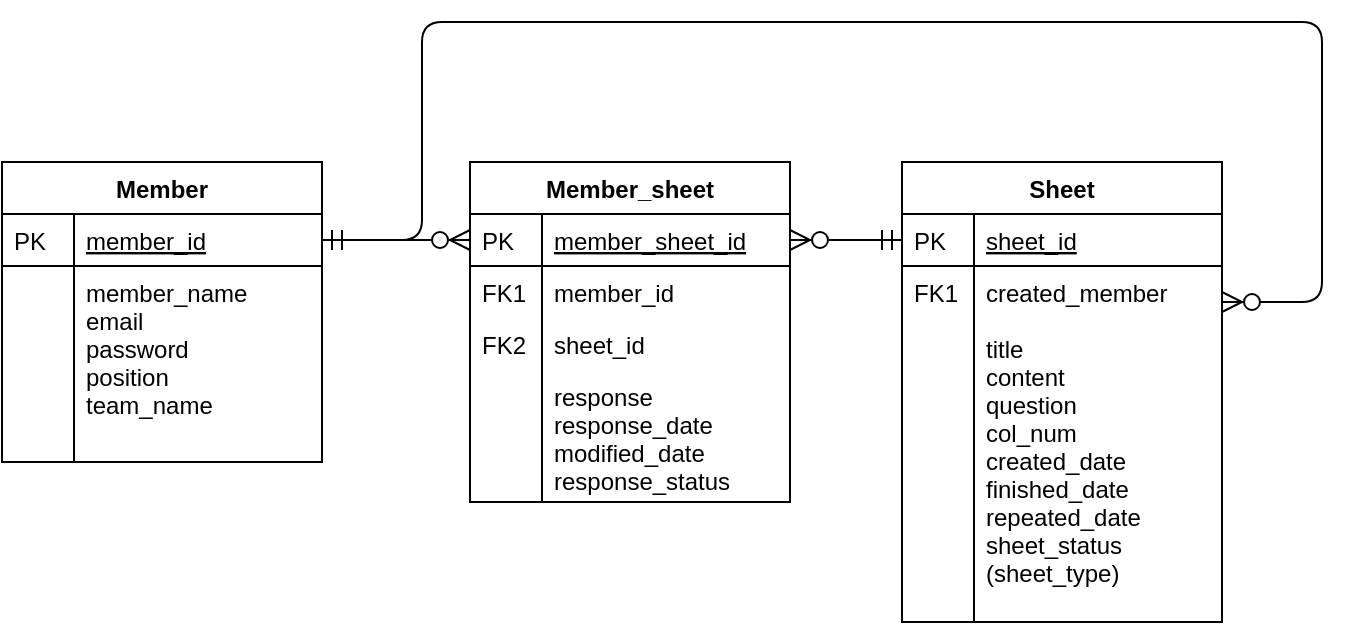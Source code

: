 <mxfile version="13.1.1" type="device"><diagram id="C5RBs43oDa-KdzZeNtuy" name="Page-1"><mxGraphModel dx="1123" dy="650" grid="1" gridSize="10" guides="1" tooltips="1" connect="1" arrows="1" fold="1" page="1" pageScale="1" pageWidth="827" pageHeight="1169" math="0" shadow="0"><root><mxCell id="WIyWlLk6GJQsqaUBKTNV-0"/><mxCell id="WIyWlLk6GJQsqaUBKTNV-1" parent="WIyWlLk6GJQsqaUBKTNV-0"/><mxCell id="zkfFHV4jXpPFQw0GAbJ--63" value="" style="edgeStyle=orthogonalEdgeStyle;endArrow=ERzeroToMany;startArrow=ERmandOne;shadow=0;strokeWidth=1;endSize=8;startSize=8;" parent="WIyWlLk6GJQsqaUBKTNV-1" source="zkfFHV4jXpPFQw0GAbJ--52" target="zkfFHV4jXpPFQw0GAbJ--57" edge="1"><mxGeometry width="100" height="100" relative="1" as="geometry"><mxPoint x="310" y="390" as="sourcePoint"/><mxPoint x="410" y="290" as="targetPoint"/></mxGeometry></mxCell><mxCell id="t5CM-RUYGmx5_4IsXHr6-2" value="" style="edgeStyle=orthogonalEdgeStyle;endArrow=ERzeroToMany;startArrow=ERmandOne;shadow=0;strokeWidth=1;endSize=8;startSize=8;exitX=0;exitY=0.5;exitDx=0;exitDy=0;entryX=1;entryY=0.5;entryDx=0;entryDy=0;" edge="1" parent="WIyWlLk6GJQsqaUBKTNV-1" source="t5CM-RUYGmx5_4IsXHr6-4" target="zkfFHV4jXpPFQw0GAbJ--57"><mxGeometry width="100" height="100" relative="1" as="geometry"><mxPoint x="830" y="390" as="sourcePoint"/><mxPoint x="830" y="159" as="targetPoint"/></mxGeometry></mxCell><mxCell id="t5CM-RUYGmx5_4IsXHr6-10" value="" style="edgeStyle=orthogonalEdgeStyle;endArrow=ERzeroToMany;startArrow=ERmandOne;shadow=0;strokeWidth=1;endSize=8;startSize=8;exitX=1;exitY=0.5;exitDx=0;exitDy=0;" edge="1" parent="WIyWlLk6GJQsqaUBKTNV-1" source="zkfFHV4jXpPFQw0GAbJ--52" target="t5CM-RUYGmx5_4IsXHr6-6"><mxGeometry width="100" height="100" relative="1" as="geometry"><mxPoint x="210" y="169" as="sourcePoint"/><mxPoint x="720" y="190" as="targetPoint"/><Array as="points"><mxPoint x="230" y="159"/><mxPoint x="230" y="50"/><mxPoint x="680" y="50"/><mxPoint x="680" y="190"/></Array></mxGeometry></mxCell><mxCell id="zkfFHV4jXpPFQw0GAbJ--51" value="Member" style="swimlane;fontStyle=1;childLayout=stackLayout;horizontal=1;startSize=26;horizontalStack=0;resizeParent=1;resizeLast=0;collapsible=1;marginBottom=0;rounded=0;shadow=0;strokeWidth=1;" parent="WIyWlLk6GJQsqaUBKTNV-1" vertex="1"><mxGeometry x="20" y="120" width="160" height="150" as="geometry"><mxRectangle x="20" y="80" width="160" height="26" as="alternateBounds"/></mxGeometry></mxCell><mxCell id="zkfFHV4jXpPFQw0GAbJ--52" value="member_id" style="shape=partialRectangle;top=0;left=0;right=0;bottom=1;align=left;verticalAlign=top;fillColor=none;spacingLeft=40;spacingRight=4;overflow=hidden;rotatable=0;points=[[0,0.5],[1,0.5]];portConstraint=eastwest;dropTarget=0;rounded=0;shadow=0;strokeWidth=1;fontStyle=4" parent="zkfFHV4jXpPFQw0GAbJ--51" vertex="1"><mxGeometry y="26" width="160" height="26" as="geometry"/></mxCell><mxCell id="zkfFHV4jXpPFQw0GAbJ--53" value="PK" style="shape=partialRectangle;top=0;left=0;bottom=0;fillColor=none;align=left;verticalAlign=top;spacingLeft=4;spacingRight=4;overflow=hidden;rotatable=0;points=[];portConstraint=eastwest;part=1;" parent="zkfFHV4jXpPFQw0GAbJ--52" vertex="1" connectable="0"><mxGeometry width="36" height="26" as="geometry"/></mxCell><mxCell id="zkfFHV4jXpPFQw0GAbJ--54" value="member_name&#10;email&#10;password&#10;position&#10;team_name" style="shape=partialRectangle;top=0;left=0;right=0;bottom=0;align=left;verticalAlign=top;fillColor=none;spacingLeft=40;spacingRight=4;overflow=hidden;rotatable=0;points=[[0,0.5],[1,0.5]];portConstraint=eastwest;dropTarget=0;rounded=0;shadow=0;strokeWidth=1;" parent="zkfFHV4jXpPFQw0GAbJ--51" vertex="1"><mxGeometry y="52" width="160" height="98" as="geometry"/></mxCell><mxCell id="zkfFHV4jXpPFQw0GAbJ--55" value="" style="shape=partialRectangle;top=0;left=0;bottom=0;fillColor=none;align=left;verticalAlign=top;spacingLeft=4;spacingRight=4;overflow=hidden;rotatable=0;points=[];portConstraint=eastwest;part=1;" parent="zkfFHV4jXpPFQw0GAbJ--54" vertex="1" connectable="0"><mxGeometry width="36" height="98" as="geometry"/></mxCell><mxCell id="zkfFHV4jXpPFQw0GAbJ--56" value="Member_sheet" style="swimlane;fontStyle=1;childLayout=stackLayout;horizontal=1;startSize=26;horizontalStack=0;resizeParent=1;resizeLast=0;collapsible=1;marginBottom=0;rounded=0;shadow=0;strokeWidth=1;" parent="WIyWlLk6GJQsqaUBKTNV-1" vertex="1"><mxGeometry x="254" y="120" width="160" height="170" as="geometry"><mxRectangle x="260" y="80" width="160" height="26" as="alternateBounds"/></mxGeometry></mxCell><mxCell id="zkfFHV4jXpPFQw0GAbJ--57" value="member_sheet_id" style="shape=partialRectangle;top=0;left=0;right=0;bottom=1;align=left;verticalAlign=top;fillColor=none;spacingLeft=40;spacingRight=4;overflow=hidden;rotatable=0;points=[[0,0.5],[1,0.5]];portConstraint=eastwest;dropTarget=0;rounded=0;shadow=0;strokeWidth=1;fontStyle=4" parent="zkfFHV4jXpPFQw0GAbJ--56" vertex="1"><mxGeometry y="26" width="160" height="26" as="geometry"/></mxCell><mxCell id="zkfFHV4jXpPFQw0GAbJ--58" value="PK" style="shape=partialRectangle;top=0;left=0;bottom=0;fillColor=none;align=left;verticalAlign=top;spacingLeft=4;spacingRight=4;overflow=hidden;rotatable=0;points=[];portConstraint=eastwest;part=1;" parent="zkfFHV4jXpPFQw0GAbJ--57" vertex="1" connectable="0"><mxGeometry width="36" height="26" as="geometry"/></mxCell><mxCell id="zkfFHV4jXpPFQw0GAbJ--59" value="member_id&#10;" style="shape=partialRectangle;top=0;left=0;right=0;bottom=0;align=left;verticalAlign=top;fillColor=none;spacingLeft=40;spacingRight=4;overflow=hidden;rotatable=0;points=[[0,0.5],[1,0.5]];portConstraint=eastwest;dropTarget=0;rounded=0;shadow=0;strokeWidth=1;" parent="zkfFHV4jXpPFQw0GAbJ--56" vertex="1"><mxGeometry y="52" width="160" height="26" as="geometry"/></mxCell><mxCell id="zkfFHV4jXpPFQw0GAbJ--60" value="FK1" style="shape=partialRectangle;top=0;left=0;bottom=0;fillColor=none;align=left;verticalAlign=top;spacingLeft=4;spacingRight=4;overflow=hidden;rotatable=0;points=[];portConstraint=eastwest;part=1;" parent="zkfFHV4jXpPFQw0GAbJ--59" vertex="1" connectable="0"><mxGeometry width="36" height="26" as="geometry"/></mxCell><mxCell id="zkfFHV4jXpPFQw0GAbJ--61" value="sheet_id" style="shape=partialRectangle;top=0;left=0;right=0;bottom=0;align=left;verticalAlign=top;fillColor=none;spacingLeft=40;spacingRight=4;overflow=hidden;rotatable=0;points=[[0,0.5],[1,0.5]];portConstraint=eastwest;dropTarget=0;rounded=0;shadow=0;strokeWidth=1;" parent="zkfFHV4jXpPFQw0GAbJ--56" vertex="1"><mxGeometry y="78" width="160" height="26" as="geometry"/></mxCell><mxCell id="zkfFHV4jXpPFQw0GAbJ--62" value="FK2" style="shape=partialRectangle;top=0;left=0;bottom=0;fillColor=none;align=left;verticalAlign=top;spacingLeft=4;spacingRight=4;overflow=hidden;rotatable=0;points=[];portConstraint=eastwest;part=1;" parent="zkfFHV4jXpPFQw0GAbJ--61" vertex="1" connectable="0"><mxGeometry width="36" height="26" as="geometry"/></mxCell><mxCell id="t5CM-RUYGmx5_4IsXHr6-8" value="response&#10;response_date&#10;modified_date&#10;response_status" style="shape=partialRectangle;top=0;left=0;right=0;bottom=0;align=left;verticalAlign=top;fillColor=none;spacingLeft=40;spacingRight=4;overflow=hidden;rotatable=0;points=[[0,0.5],[1,0.5]];portConstraint=eastwest;dropTarget=0;rounded=0;shadow=0;strokeWidth=1;" vertex="1" parent="zkfFHV4jXpPFQw0GAbJ--56"><mxGeometry y="104" width="160" height="66" as="geometry"/></mxCell><mxCell id="t5CM-RUYGmx5_4IsXHr6-9" value="" style="shape=partialRectangle;top=0;left=0;bottom=0;fillColor=none;align=left;verticalAlign=top;spacingLeft=4;spacingRight=4;overflow=hidden;rotatable=0;points=[];portConstraint=eastwest;part=1;" vertex="1" connectable="0" parent="t5CM-RUYGmx5_4IsXHr6-8"><mxGeometry width="36" height="66" as="geometry"/></mxCell><mxCell id="t5CM-RUYGmx5_4IsXHr6-3" value="Sheet" style="swimlane;fontStyle=1;childLayout=stackLayout;horizontal=1;startSize=26;horizontalStack=0;resizeParent=1;resizeLast=0;collapsible=1;marginBottom=0;rounded=0;shadow=0;strokeWidth=1;" vertex="1" parent="WIyWlLk6GJQsqaUBKTNV-1"><mxGeometry x="470" y="120" width="160" height="230" as="geometry"><mxRectangle x="20" y="80" width="160" height="26" as="alternateBounds"/></mxGeometry></mxCell><mxCell id="t5CM-RUYGmx5_4IsXHr6-4" value="sheet_id" style="shape=partialRectangle;top=0;left=0;right=0;bottom=1;align=left;verticalAlign=top;fillColor=none;spacingLeft=40;spacingRight=4;overflow=hidden;rotatable=0;points=[[0,0.5],[1,0.5]];portConstraint=eastwest;dropTarget=0;rounded=0;shadow=0;strokeWidth=1;fontStyle=4" vertex="1" parent="t5CM-RUYGmx5_4IsXHr6-3"><mxGeometry y="26" width="160" height="26" as="geometry"/></mxCell><mxCell id="t5CM-RUYGmx5_4IsXHr6-5" value="PK" style="shape=partialRectangle;top=0;left=0;bottom=0;fillColor=none;align=left;verticalAlign=top;spacingLeft=4;spacingRight=4;overflow=hidden;rotatable=0;points=[];portConstraint=eastwest;part=1;" vertex="1" connectable="0" parent="t5CM-RUYGmx5_4IsXHr6-4"><mxGeometry width="36" height="26" as="geometry"/></mxCell><mxCell id="t5CM-RUYGmx5_4IsXHr6-6" value="created_member&#10;&#10;title&#10;content&#10;question&#10;col_num&#10;created_date&#10;finished_date&#10;repeated_date&#10;sheet_status&#10;(sheet_type)&#10;" style="shape=partialRectangle;top=0;left=0;right=0;bottom=0;align=left;verticalAlign=top;fillColor=none;spacingLeft=40;spacingRight=4;overflow=hidden;rotatable=0;points=[[0,0.5],[1,0.5]];portConstraint=eastwest;dropTarget=0;rounded=0;shadow=0;strokeWidth=1;" vertex="1" parent="t5CM-RUYGmx5_4IsXHr6-3"><mxGeometry y="52" width="160" height="178" as="geometry"/></mxCell><mxCell id="t5CM-RUYGmx5_4IsXHr6-7" value="FK1" style="shape=partialRectangle;top=0;left=0;bottom=0;fillColor=none;align=left;verticalAlign=top;spacingLeft=4;spacingRight=4;overflow=hidden;rotatable=0;points=[];portConstraint=eastwest;part=1;" vertex="1" connectable="0" parent="t5CM-RUYGmx5_4IsXHr6-6"><mxGeometry width="36" height="178" as="geometry"/></mxCell></root></mxGraphModel></diagram></mxfile>